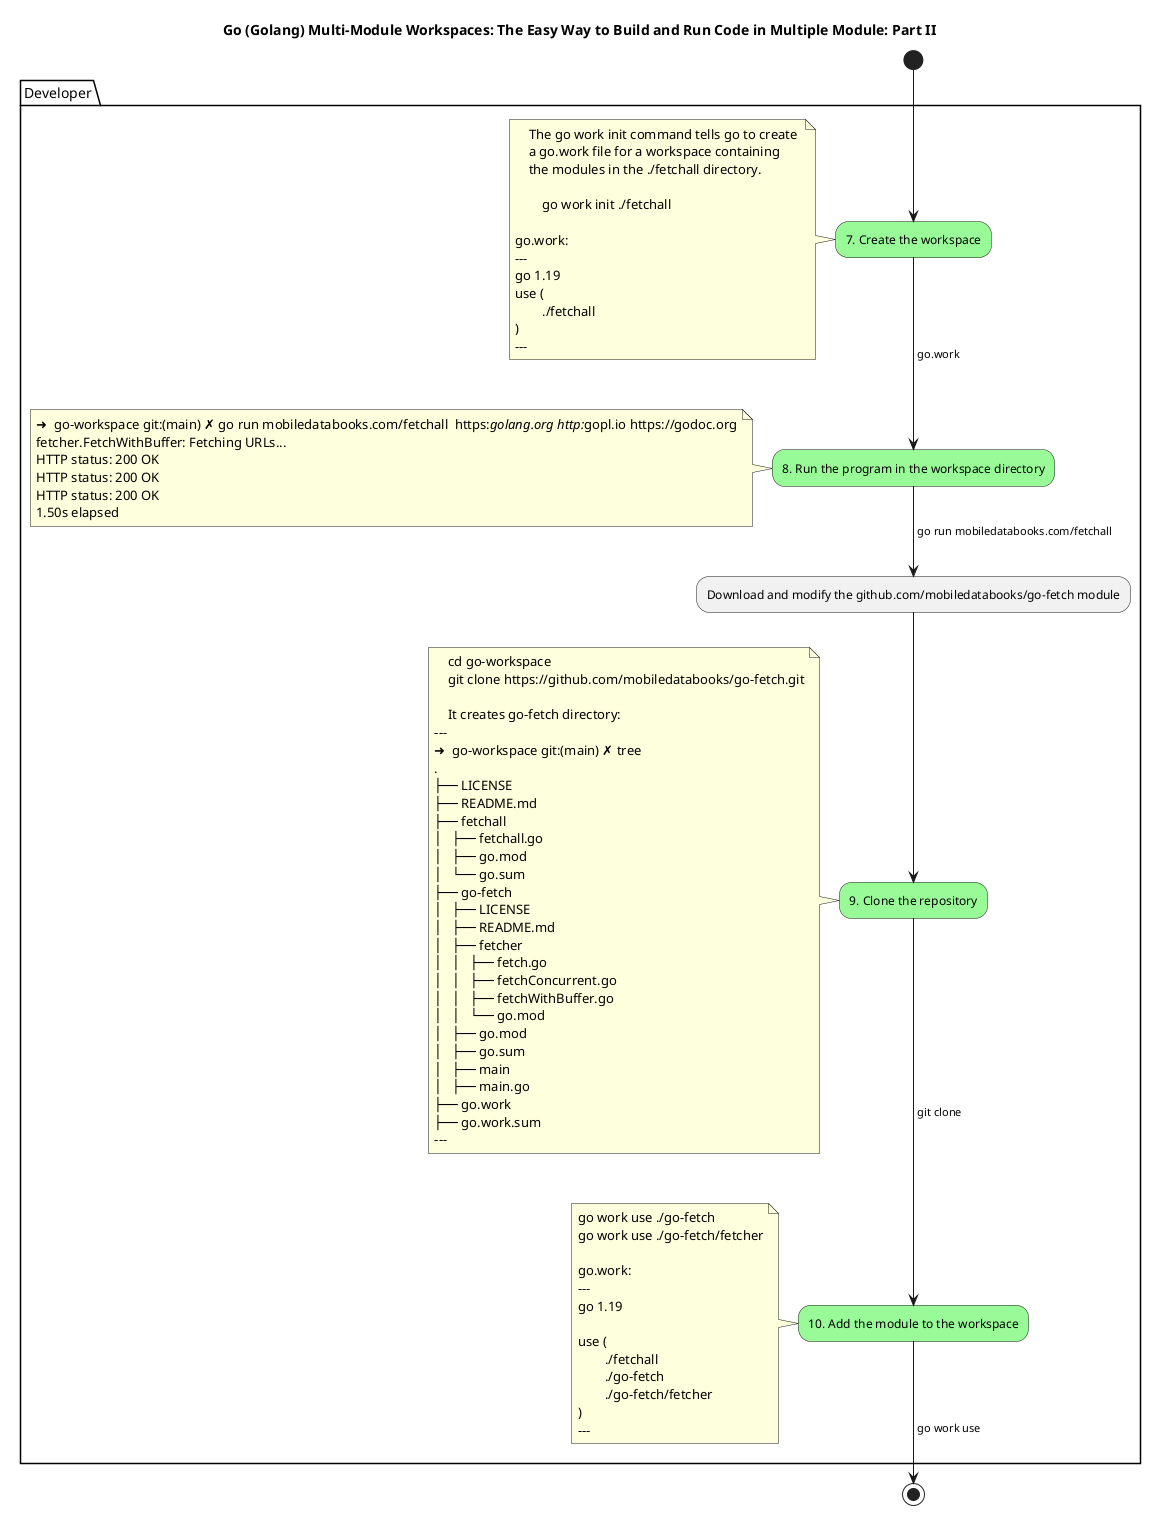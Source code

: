 [plantuml]
----
@startuml
start

title Go (Golang) Multi-Module Workspaces: The Easy Way to Build and Run Code in Multiple Module: Part II

package "Developer" {
    #palegreen:7. Create the workspace;
   -> go.work;
    note left 
    The go work init command tells go to create 
    a go.work file for a workspace containing 
    the modules in the ./fetchall directory.

        go work init ./fetchall

go.work:
---
go 1.19
use (
	./fetchall
)
---
    end note
    #palegreen:8. Run the program in the workspace directory;
    -> go run mobiledatabooks.com/fetchall;
    note left
➜  go-workspace git:(main) ✗ go run mobiledatabooks.com/fetchall  \
https://golang.org \
http://gopl.io https://godoc.org
fetcher.FetchWithBuffer: Fetching URLs...
HTTP status: 200 OK
HTTP status: 200 OK
HTTP status: 200 OK
1.50s elapsed
    end note
    :Download and modify the github.com/mobiledatabooks/go-fetch module;
    
    #palegreen:9. Clone the repository;
    -> git clone;
    note left 
    cd go-workspace
    git clone https://github.com/mobiledatabooks/go-fetch.git

    It creates go-fetch directory:
---
➜  go-workspace git:(main) ✗ tree
.
├── LICENSE
├── README.md
├── fetchall
│   ├── fetchall.go
│   ├── go.mod
│   └── go.sum
├── go-fetch
│   ├── LICENSE
│   ├── README.md
│   ├── fetcher
│   │   ├── fetch.go
│   │   ├── fetchConcurrent.go
│   │   ├── fetchWithBuffer.go
│   │   └── go.mod
│   ├── go.mod
│   ├── go.sum
│   ├── main
│   ├── main.go
├── go.work
├── go.work.sum
---
    end note
    #palegreen:10. Add the module to the workspace;
    -> go work use;
    note left 
go work use ./go-fetch
go work use ./go-fetch/fetcher

go.work:
---
go 1.19

use (
	./fetchall
	./go-fetch
	./go-fetch/fetcher
)
---
    end note

}
stop
@enduml
----

